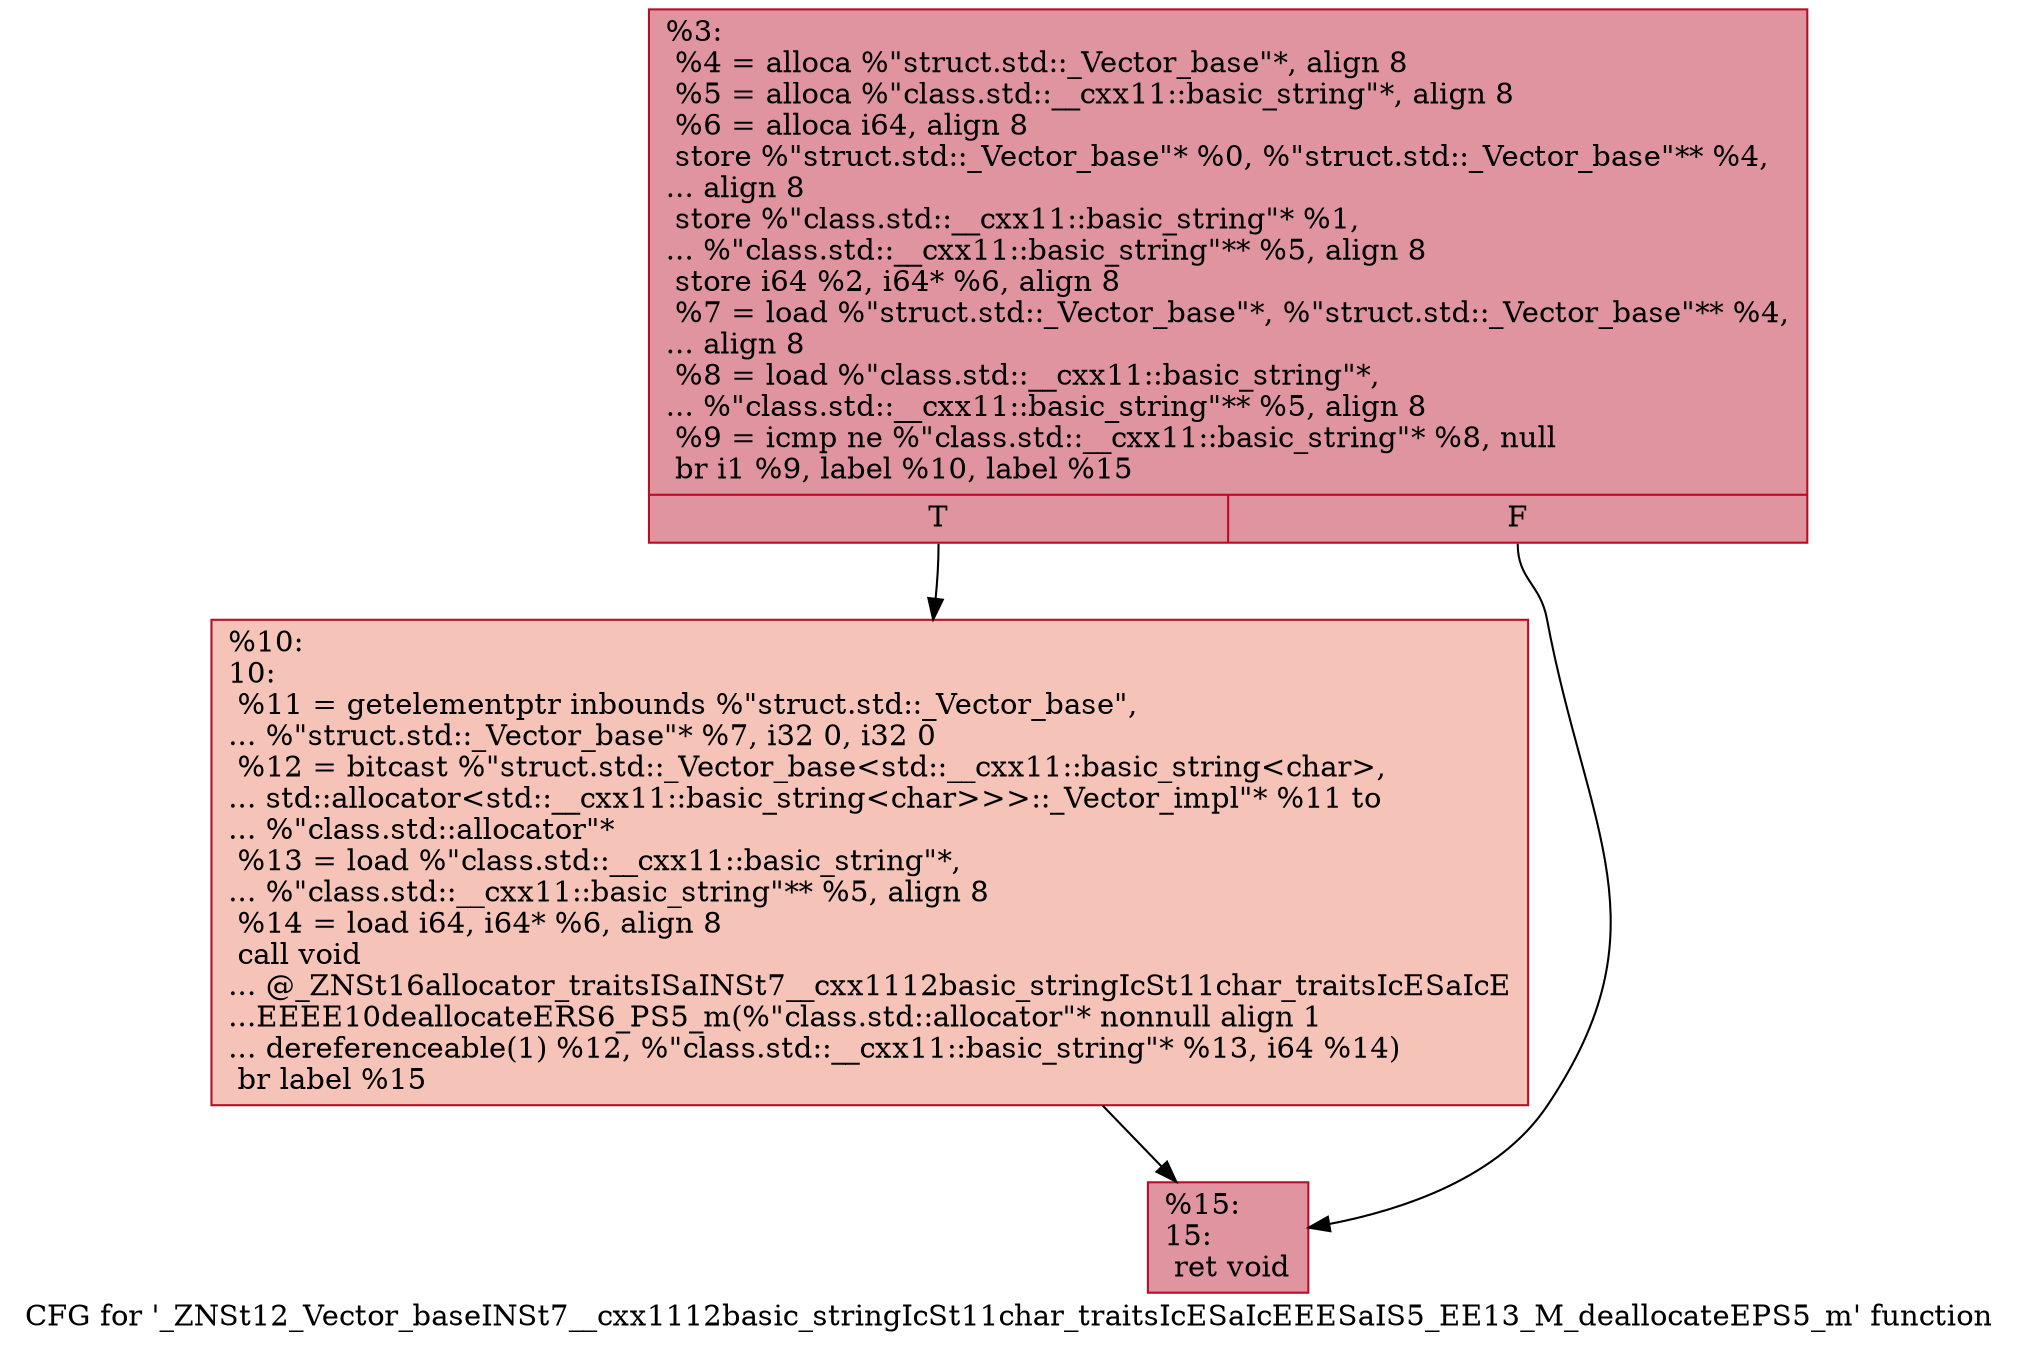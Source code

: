 digraph "CFG for '_ZNSt12_Vector_baseINSt7__cxx1112basic_stringIcSt11char_traitsIcESaIcEEESaIS5_EE13_M_deallocateEPS5_m' function" {
	label="CFG for '_ZNSt12_Vector_baseINSt7__cxx1112basic_stringIcSt11char_traitsIcESaIcEEESaIS5_EE13_M_deallocateEPS5_m' function";

	Node0x55b6b93e48a0 [shape=record,color="#b70d28ff", style=filled, fillcolor="#b70d2870",label="{%3:\l  %4 = alloca %\"struct.std::_Vector_base\"*, align 8\l  %5 = alloca %\"class.std::__cxx11::basic_string\"*, align 8\l  %6 = alloca i64, align 8\l  store %\"struct.std::_Vector_base\"* %0, %\"struct.std::_Vector_base\"** %4,\l... align 8\l  store %\"class.std::__cxx11::basic_string\"* %1,\l... %\"class.std::__cxx11::basic_string\"** %5, align 8\l  store i64 %2, i64* %6, align 8\l  %7 = load %\"struct.std::_Vector_base\"*, %\"struct.std::_Vector_base\"** %4,\l... align 8\l  %8 = load %\"class.std::__cxx11::basic_string\"*,\l... %\"class.std::__cxx11::basic_string\"** %5, align 8\l  %9 = icmp ne %\"class.std::__cxx11::basic_string\"* %8, null\l  br i1 %9, label %10, label %15\l|{<s0>T|<s1>F}}"];
	Node0x55b6b93e48a0:s0 -> Node0x55b6b93e48f0;
	Node0x55b6b93e48a0:s1 -> Node0x55b6b93e4c60;
	Node0x55b6b93e48f0 [shape=record,color="#b70d28ff", style=filled, fillcolor="#e8765c70",label="{%10:\l10:                                               \l  %11 = getelementptr inbounds %\"struct.std::_Vector_base\",\l... %\"struct.std::_Vector_base\"* %7, i32 0, i32 0\l  %12 = bitcast %\"struct.std::_Vector_base\<std::__cxx11::basic_string\<char\>,\l... std::allocator\<std::__cxx11::basic_string\<char\>\>\>::_Vector_impl\"* %11 to\l... %\"class.std::allocator\"*\l  %13 = load %\"class.std::__cxx11::basic_string\"*,\l... %\"class.std::__cxx11::basic_string\"** %5, align 8\l  %14 = load i64, i64* %6, align 8\l  call void\l... @_ZNSt16allocator_traitsISaINSt7__cxx1112basic_stringIcSt11char_traitsIcESaIcE\l...EEEE10deallocateERS6_PS5_m(%\"class.std::allocator\"* nonnull align 1\l... dereferenceable(1) %12, %\"class.std::__cxx11::basic_string\"* %13, i64 %14)\l  br label %15\l}"];
	Node0x55b6b93e48f0 -> Node0x55b6b93e4c60;
	Node0x55b6b93e4c60 [shape=record,color="#b70d28ff", style=filled, fillcolor="#b70d2870",label="{%15:\l15:                                               \l  ret void\l}"];
}
